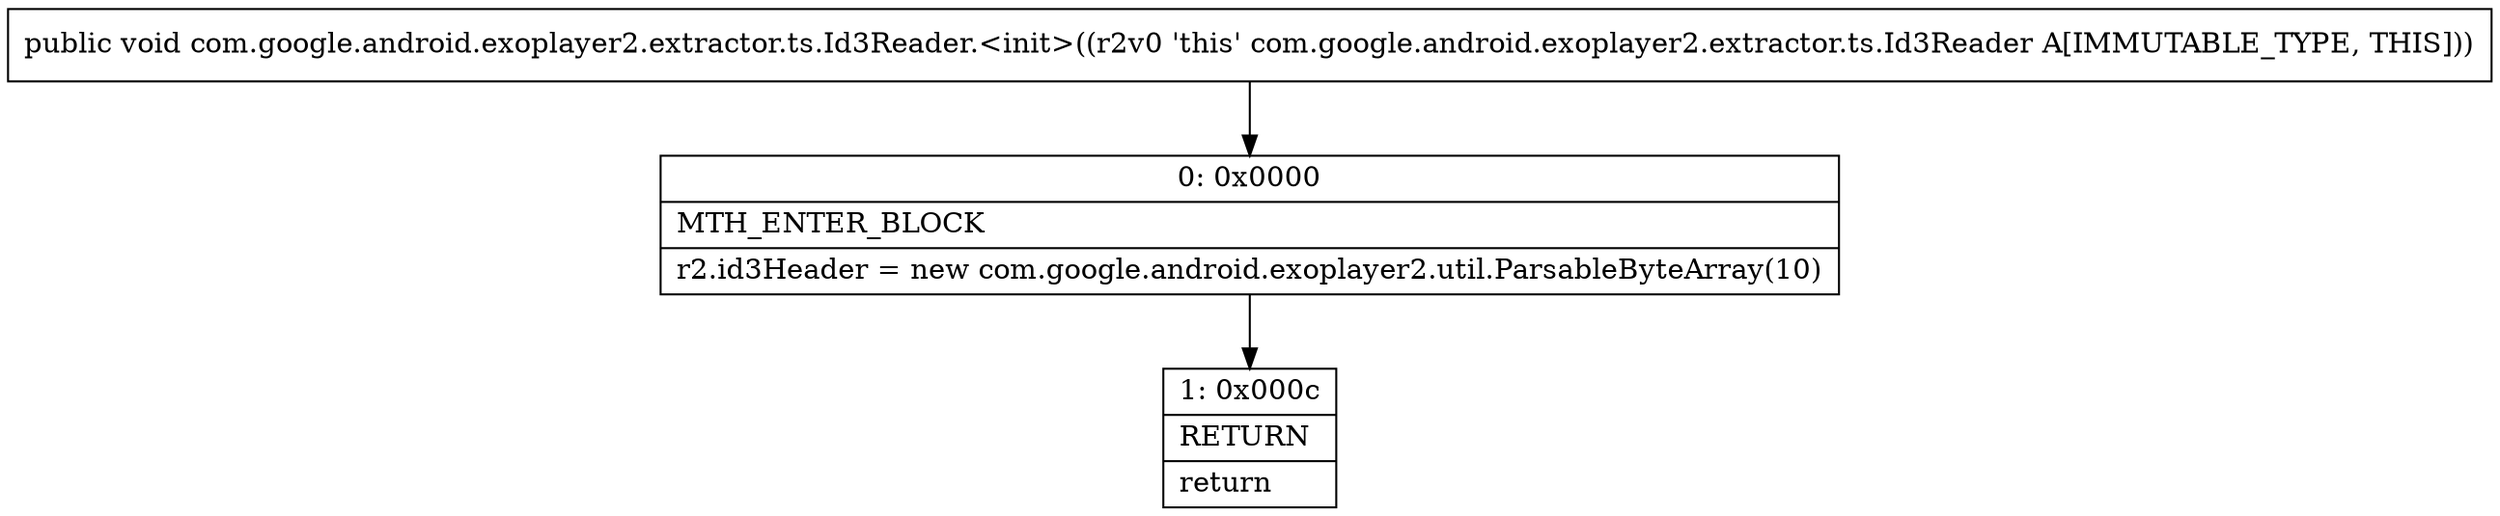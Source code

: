 digraph "CFG forcom.google.android.exoplayer2.extractor.ts.Id3Reader.\<init\>()V" {
Node_0 [shape=record,label="{0\:\ 0x0000|MTH_ENTER_BLOCK\l|r2.id3Header = new com.google.android.exoplayer2.util.ParsableByteArray(10)\l}"];
Node_1 [shape=record,label="{1\:\ 0x000c|RETURN\l|return\l}"];
MethodNode[shape=record,label="{public void com.google.android.exoplayer2.extractor.ts.Id3Reader.\<init\>((r2v0 'this' com.google.android.exoplayer2.extractor.ts.Id3Reader A[IMMUTABLE_TYPE, THIS])) }"];
MethodNode -> Node_0;
Node_0 -> Node_1;
}

